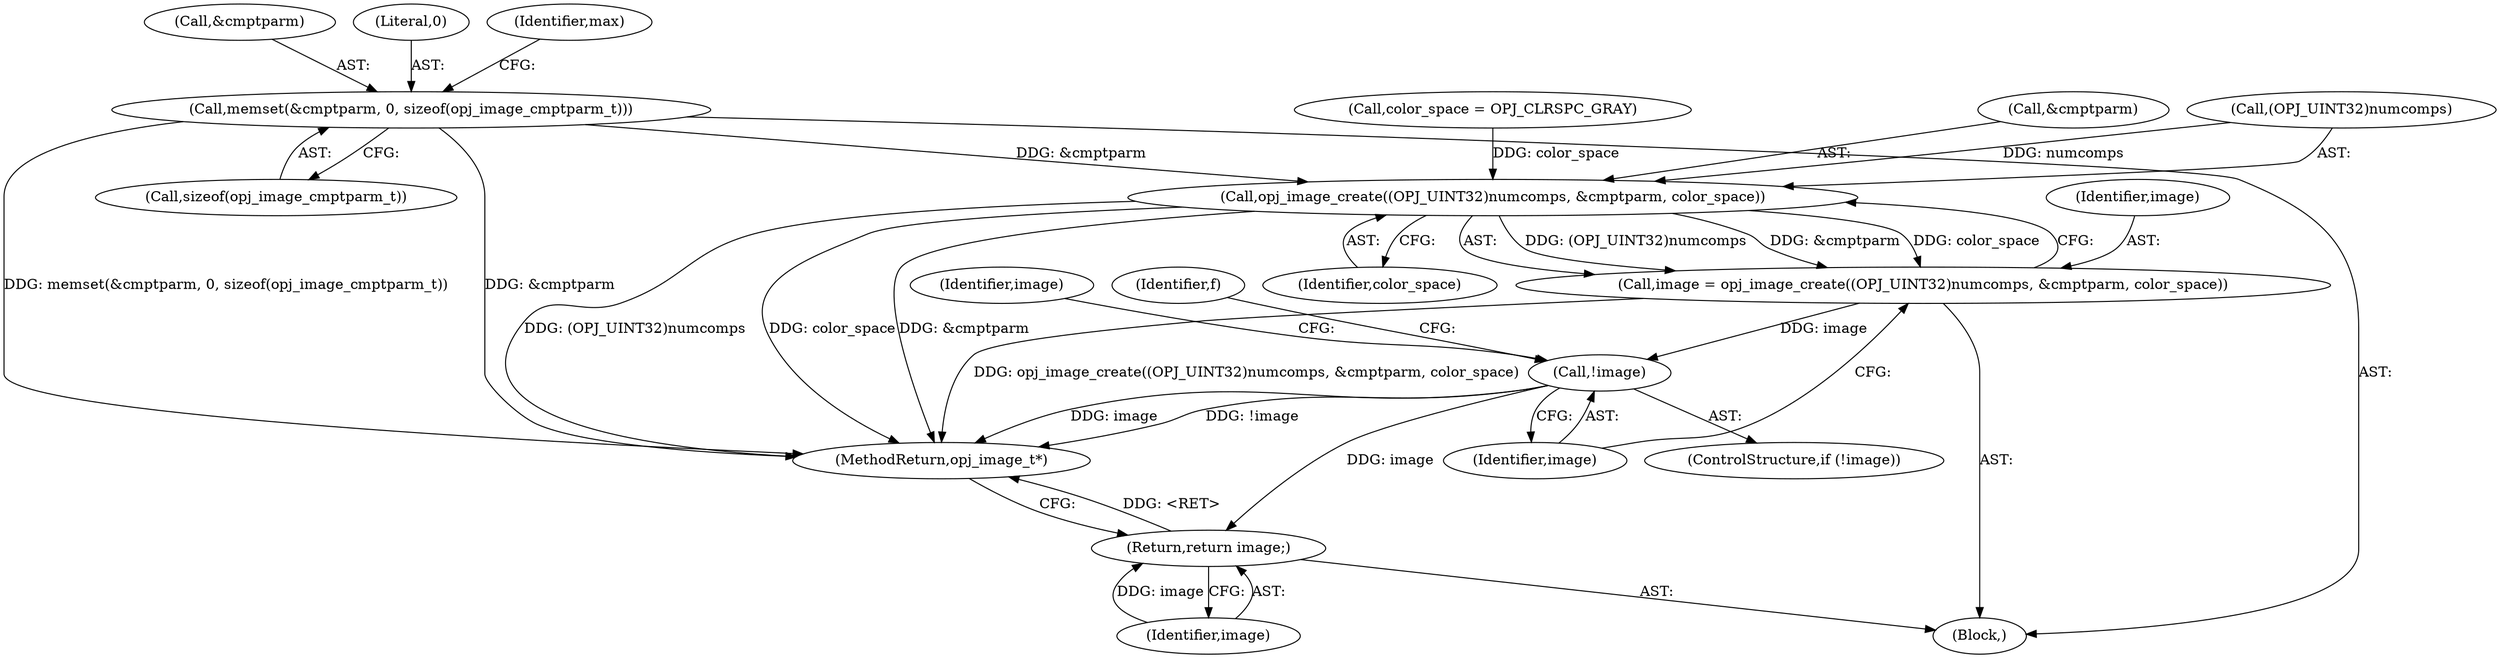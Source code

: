digraph "0_openjpeg_e5285319229a5d77bf316bb0d3a6cbd3cb8666d9@API" {
"1000145" [label="(Call,memset(&cmptparm, 0, sizeof(opj_image_cmptparm_t)))"];
"1000459" [label="(Call,opj_image_create((OPJ_UINT32)numcomps, &cmptparm, color_space))"];
"1000457" [label="(Call,image = opj_image_create((OPJ_UINT32)numcomps, &cmptparm, color_space))"];
"1000467" [label="(Call,!image)"];
"1000663" [label="(Return,return image;)"];
"1000459" [label="(Call,opj_image_create((OPJ_UINT32)numcomps, &cmptparm, color_space))"];
"1000457" [label="(Call,image = opj_image_create((OPJ_UINT32)numcomps, &cmptparm, color_space))"];
"1000146" [label="(Call,&cmptparm)"];
"1000142" [label="(Call,color_space = OPJ_CLRSPC_GRAY)"];
"1000108" [label="(Block,)"];
"1000465" [label="(Identifier,color_space)"];
"1000664" [label="(Identifier,image)"];
"1000148" [label="(Literal,0)"];
"1000458" [label="(Identifier,image)"];
"1000468" [label="(Identifier,image)"];
"1000471" [label="(Identifier,f)"];
"1000149" [label="(Call,sizeof(opj_image_cmptparm_t))"];
"1000466" [label="(ControlStructure,if (!image))"];
"1000467" [label="(Call,!image)"];
"1000463" [label="(Call,&cmptparm)"];
"1000663" [label="(Return,return image;)"];
"1000145" [label="(Call,memset(&cmptparm, 0, sizeof(opj_image_cmptparm_t)))"];
"1000152" [label="(Identifier,max)"];
"1000665" [label="(MethodReturn,opj_image_t*)"];
"1000460" [label="(Call,(OPJ_UINT32)numcomps)"];
"1000476" [label="(Identifier,image)"];
"1000145" -> "1000108"  [label="AST: "];
"1000145" -> "1000149"  [label="CFG: "];
"1000146" -> "1000145"  [label="AST: "];
"1000148" -> "1000145"  [label="AST: "];
"1000149" -> "1000145"  [label="AST: "];
"1000152" -> "1000145"  [label="CFG: "];
"1000145" -> "1000665"  [label="DDG: memset(&cmptparm, 0, sizeof(opj_image_cmptparm_t))"];
"1000145" -> "1000665"  [label="DDG: &cmptparm"];
"1000145" -> "1000459"  [label="DDG: &cmptparm"];
"1000459" -> "1000457"  [label="AST: "];
"1000459" -> "1000465"  [label="CFG: "];
"1000460" -> "1000459"  [label="AST: "];
"1000463" -> "1000459"  [label="AST: "];
"1000465" -> "1000459"  [label="AST: "];
"1000457" -> "1000459"  [label="CFG: "];
"1000459" -> "1000665"  [label="DDG: (OPJ_UINT32)numcomps"];
"1000459" -> "1000665"  [label="DDG: color_space"];
"1000459" -> "1000665"  [label="DDG: &cmptparm"];
"1000459" -> "1000457"  [label="DDG: (OPJ_UINT32)numcomps"];
"1000459" -> "1000457"  [label="DDG: &cmptparm"];
"1000459" -> "1000457"  [label="DDG: color_space"];
"1000460" -> "1000459"  [label="DDG: numcomps"];
"1000142" -> "1000459"  [label="DDG: color_space"];
"1000457" -> "1000108"  [label="AST: "];
"1000458" -> "1000457"  [label="AST: "];
"1000468" -> "1000457"  [label="CFG: "];
"1000457" -> "1000665"  [label="DDG: opj_image_create((OPJ_UINT32)numcomps, &cmptparm, color_space)"];
"1000457" -> "1000467"  [label="DDG: image"];
"1000467" -> "1000466"  [label="AST: "];
"1000467" -> "1000468"  [label="CFG: "];
"1000468" -> "1000467"  [label="AST: "];
"1000471" -> "1000467"  [label="CFG: "];
"1000476" -> "1000467"  [label="CFG: "];
"1000467" -> "1000665"  [label="DDG: image"];
"1000467" -> "1000665"  [label="DDG: !image"];
"1000467" -> "1000663"  [label="DDG: image"];
"1000663" -> "1000108"  [label="AST: "];
"1000663" -> "1000664"  [label="CFG: "];
"1000664" -> "1000663"  [label="AST: "];
"1000665" -> "1000663"  [label="CFG: "];
"1000663" -> "1000665"  [label="DDG: <RET>"];
"1000664" -> "1000663"  [label="DDG: image"];
}

